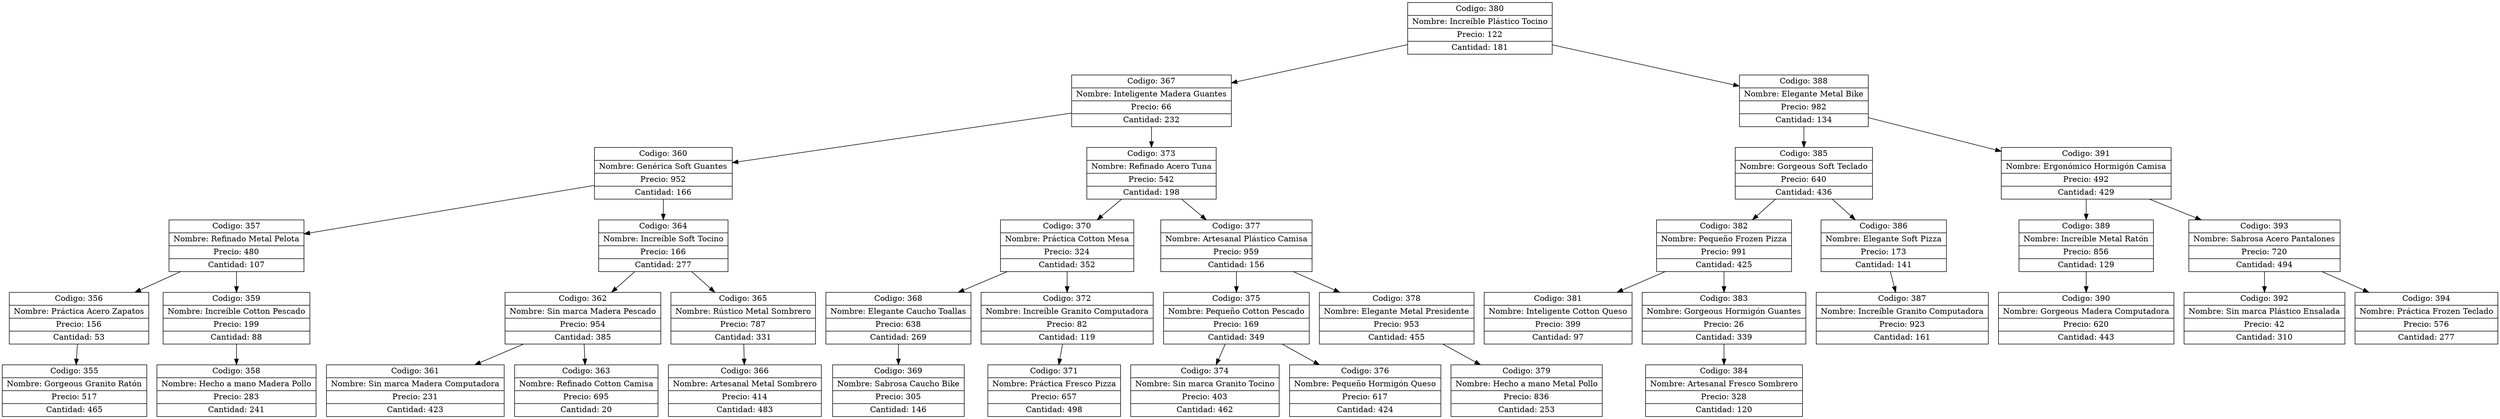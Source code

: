 digraph G{
node[shape="box" shape="record"]
nodo380[label="{ Codigo: 380 | Nombre: Increíble Plástico Tocino | Precio: 122 | Cantidad: 181}"];
nodo367[label="{ Codigo: 367 | Nombre: Inteligente Madera Guantes | Precio: 66 | Cantidad: 232}"];
nodo360[label="{ Codigo: 360 | Nombre: Genérica Soft Guantes | Precio: 952 | Cantidad: 166}"];
nodo357[label="{ Codigo: 357 | Nombre: Refinado Metal Pelota | Precio: 480 | Cantidad: 107}"];
nodo356[label="{ Codigo: 356 | Nombre: Práctica Acero Zapatos | Precio: 156 | Cantidad: 53}"];
nodo355[label="{ Codigo: 355 | Nombre: Gorgeous Granito Ratón | Precio: 517 | Cantidad: 465}"];
nodo356->nodo355;
nodo357->nodo356;
nodo359[label="{ Codigo: 359 | Nombre: Increíble Cotton Pescado | Precio: 199 | Cantidad: 88}"];
nodo358[label="{ Codigo: 358 | Nombre: Hecho a mano Madera Pollo | Precio: 283 | Cantidad: 241}"];
nodo359->nodo358;
nodo357->nodo359;
nodo360->nodo357;
nodo364[label="{ Codigo: 364 | Nombre: Increíble Soft Tocino | Precio: 166 | Cantidad: 277}"];
nodo362[label="{ Codigo: 362 | Nombre: Sin marca Madera Pescado | Precio: 954 | Cantidad: 385}"];
nodo361[label="{ Codigo: 361 | Nombre: Sin marca Madera Computadora | Precio: 231 | Cantidad: 423}"];
nodo362->nodo361;
nodo363[label="{ Codigo: 363 | Nombre: Refinado Cotton Camisa | Precio: 695 | Cantidad: 20}"];
nodo362->nodo363;
nodo364->nodo362;
nodo365[label="{ Codigo: 365 | Nombre: Rústico Metal Sombrero | Precio: 787 | Cantidad: 331}"];
nodo366[label="{ Codigo: 366 | Nombre: Artesanal Metal Sombrero | Precio: 414 | Cantidad: 483}"];
nodo365->nodo366;
nodo364->nodo365;
nodo360->nodo364;
nodo367->nodo360;
nodo373[label="{ Codigo: 373 | Nombre: Refinado Acero Tuna | Precio: 542 | Cantidad: 198}"];
nodo370[label="{ Codigo: 370 | Nombre: Práctica Cotton Mesa | Precio: 324 | Cantidad: 352}"];
nodo368[label="{ Codigo: 368 | Nombre: Elegante Caucho Toallas | Precio: 638 | Cantidad: 269}"];
nodo369[label="{ Codigo: 369 | Nombre: Sabrosa Caucho Bike | Precio: 305 | Cantidad: 146}"];
nodo368->nodo369;
nodo370->nodo368;
nodo372[label="{ Codigo: 372 | Nombre: Increíble Granito Computadora | Precio: 82 | Cantidad: 119}"];
nodo371[label="{ Codigo: 371 | Nombre: Práctica Fresco Pizza | Precio: 657 | Cantidad: 498}"];
nodo372->nodo371;
nodo370->nodo372;
nodo373->nodo370;
nodo377[label="{ Codigo: 377 | Nombre: Artesanal Plástico Camisa | Precio: 959 | Cantidad: 156}"];
nodo375[label="{ Codigo: 375 | Nombre: Pequeño Cotton Pescado | Precio: 169 | Cantidad: 349}"];
nodo374[label="{ Codigo: 374 | Nombre: Sin marca Granito Tocino | Precio: 403 | Cantidad: 462}"];
nodo375->nodo374;
nodo376[label="{ Codigo: 376 | Nombre: Pequeño Hormigón Queso | Precio: 617 | Cantidad: 424}"];
nodo375->nodo376;
nodo377->nodo375;
nodo378[label="{ Codigo: 378 | Nombre: Elegante Metal Presidente | Precio: 953 | Cantidad: 455}"];
nodo379[label="{ Codigo: 379 | Nombre: Hecho a mano Metal Pollo | Precio: 836 | Cantidad: 253}"];
nodo378->nodo379;
nodo377->nodo378;
nodo373->nodo377;
nodo367->nodo373;
nodo380->nodo367;
nodo388[label="{ Codigo: 388 | Nombre: Elegante Metal Bike | Precio: 982 | Cantidad: 134}"];
nodo385[label="{ Codigo: 385 | Nombre: Gorgeous Soft Teclado | Precio: 640 | Cantidad: 436}"];
nodo382[label="{ Codigo: 382 | Nombre: Pequeño Frozen Pizza | Precio: 991 | Cantidad: 425}"];
nodo381[label="{ Codigo: 381 | Nombre: Inteligente Cotton Queso | Precio: 399 | Cantidad: 97}"];
nodo382->nodo381;
nodo383[label="{ Codigo: 383 | Nombre: Gorgeous Hormigón Guantes | Precio: 26 | Cantidad: 339}"];
nodo384[label="{ Codigo: 384 | Nombre: Artesanal Fresco Sombrero | Precio: 328 | Cantidad: 120}"];
nodo383->nodo384;
nodo382->nodo383;
nodo385->nodo382;
nodo386[label="{ Codigo: 386 | Nombre: Elegante Soft Pizza | Precio: 173 | Cantidad: 141}"];
nodo387[label="{ Codigo: 387 | Nombre: Increíble Granito Computadora | Precio: 923 | Cantidad: 161}"];
nodo386->nodo387;
nodo385->nodo386;
nodo388->nodo385;
nodo391[label="{ Codigo: 391 | Nombre: Ergonómico Hormigón Camisa | Precio: 492 | Cantidad: 429}"];
nodo389[label="{ Codigo: 389 | Nombre: Increíble Metal Ratón | Precio: 856 | Cantidad: 129}"];
nodo390[label="{ Codigo: 390 | Nombre: Gorgeous Madera Computadora | Precio: 620 | Cantidad: 443}"];
nodo389->nodo390;
nodo391->nodo389;
nodo393[label="{ Codigo: 393 | Nombre: Sabrosa Acero Pantalones | Precio: 720 | Cantidad: 494}"];
nodo392[label="{ Codigo: 392 | Nombre: Sin marca Plástico Ensalada | Precio: 42 | Cantidad: 310}"];
nodo393->nodo392;
nodo394[label="{ Codigo: 394 | Nombre: Práctica Frozen Teclado | Precio: 576 | Cantidad: 277}"];
nodo393->nodo394;
nodo391->nodo393;
nodo388->nodo391;
nodo380->nodo388;
}

